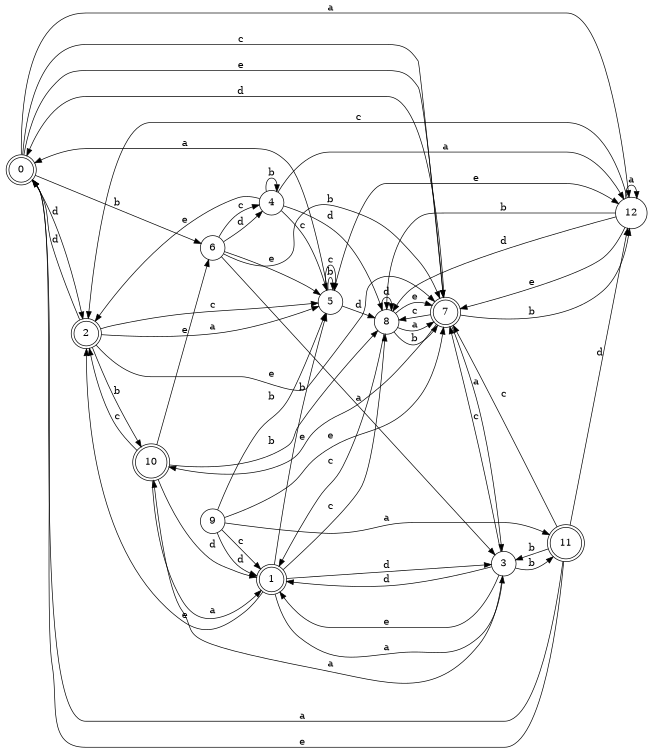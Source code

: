 digraph n11_10 {
__start0 [label="" shape="none"];

rankdir=LR;
size="8,5";

s0 [style="rounded,filled", color="black", fillcolor="white" shape="doublecircle", label="0"];
s1 [style="rounded,filled", color="black", fillcolor="white" shape="doublecircle", label="1"];
s2 [style="rounded,filled", color="black", fillcolor="white" shape="doublecircle", label="2"];
s3 [style="filled", color="black", fillcolor="white" shape="circle", label="3"];
s4 [style="filled", color="black", fillcolor="white" shape="circle", label="4"];
s5 [style="filled", color="black", fillcolor="white" shape="circle", label="5"];
s6 [style="filled", color="black", fillcolor="white" shape="circle", label="6"];
s7 [style="rounded,filled", color="black", fillcolor="white" shape="doublecircle", label="7"];
s8 [style="filled", color="black", fillcolor="white" shape="circle", label="8"];
s9 [style="filled", color="black", fillcolor="white" shape="circle", label="9"];
s10 [style="rounded,filled", color="black", fillcolor="white" shape="doublecircle", label="10"];
s11 [style="rounded,filled", color="black", fillcolor="white" shape="doublecircle", label="11"];
s12 [style="filled", color="black", fillcolor="white" shape="circle", label="12"];
s0 -> s12 [label="a"];
s0 -> s6 [label="b"];
s0 -> s7 [label="c"];
s0 -> s2 [label="d"];
s0 -> s7 [label="e"];
s1 -> s3 [label="a"];
s1 -> s5 [label="b"];
s1 -> s8 [label="c"];
s1 -> s3 [label="d"];
s1 -> s2 [label="e"];
s2 -> s5 [label="a"];
s2 -> s10 [label="b"];
s2 -> s5 [label="c"];
s2 -> s0 [label="d"];
s2 -> s7 [label="e"];
s3 -> s10 [label="a"];
s3 -> s11 [label="b"];
s3 -> s7 [label="c"];
s3 -> s1 [label="d"];
s3 -> s1 [label="e"];
s4 -> s12 [label="a"];
s4 -> s4 [label="b"];
s4 -> s5 [label="c"];
s4 -> s8 [label="d"];
s4 -> s2 [label="e"];
s5 -> s0 [label="a"];
s5 -> s5 [label="b"];
s5 -> s5 [label="c"];
s5 -> s8 [label="d"];
s5 -> s12 [label="e"];
s6 -> s3 [label="a"];
s6 -> s7 [label="b"];
s6 -> s4 [label="c"];
s6 -> s4 [label="d"];
s6 -> s5 [label="e"];
s7 -> s3 [label="a"];
s7 -> s12 [label="b"];
s7 -> s8 [label="c"];
s7 -> s0 [label="d"];
s7 -> s10 [label="e"];
s8 -> s7 [label="a"];
s8 -> s7 [label="b"];
s8 -> s1 [label="c"];
s8 -> s8 [label="d"];
s8 -> s7 [label="e"];
s9 -> s11 [label="a"];
s9 -> s5 [label="b"];
s9 -> s1 [label="c"];
s9 -> s1 [label="d"];
s9 -> s7 [label="e"];
s10 -> s1 [label="a"];
s10 -> s8 [label="b"];
s10 -> s2 [label="c"];
s10 -> s1 [label="d"];
s10 -> s6 [label="e"];
s11 -> s0 [label="a"];
s11 -> s3 [label="b"];
s11 -> s7 [label="c"];
s11 -> s12 [label="d"];
s11 -> s0 [label="e"];
s12 -> s12 [label="a"];
s12 -> s8 [label="b"];
s12 -> s2 [label="c"];
s12 -> s8 [label="d"];
s12 -> s7 [label="e"];

}